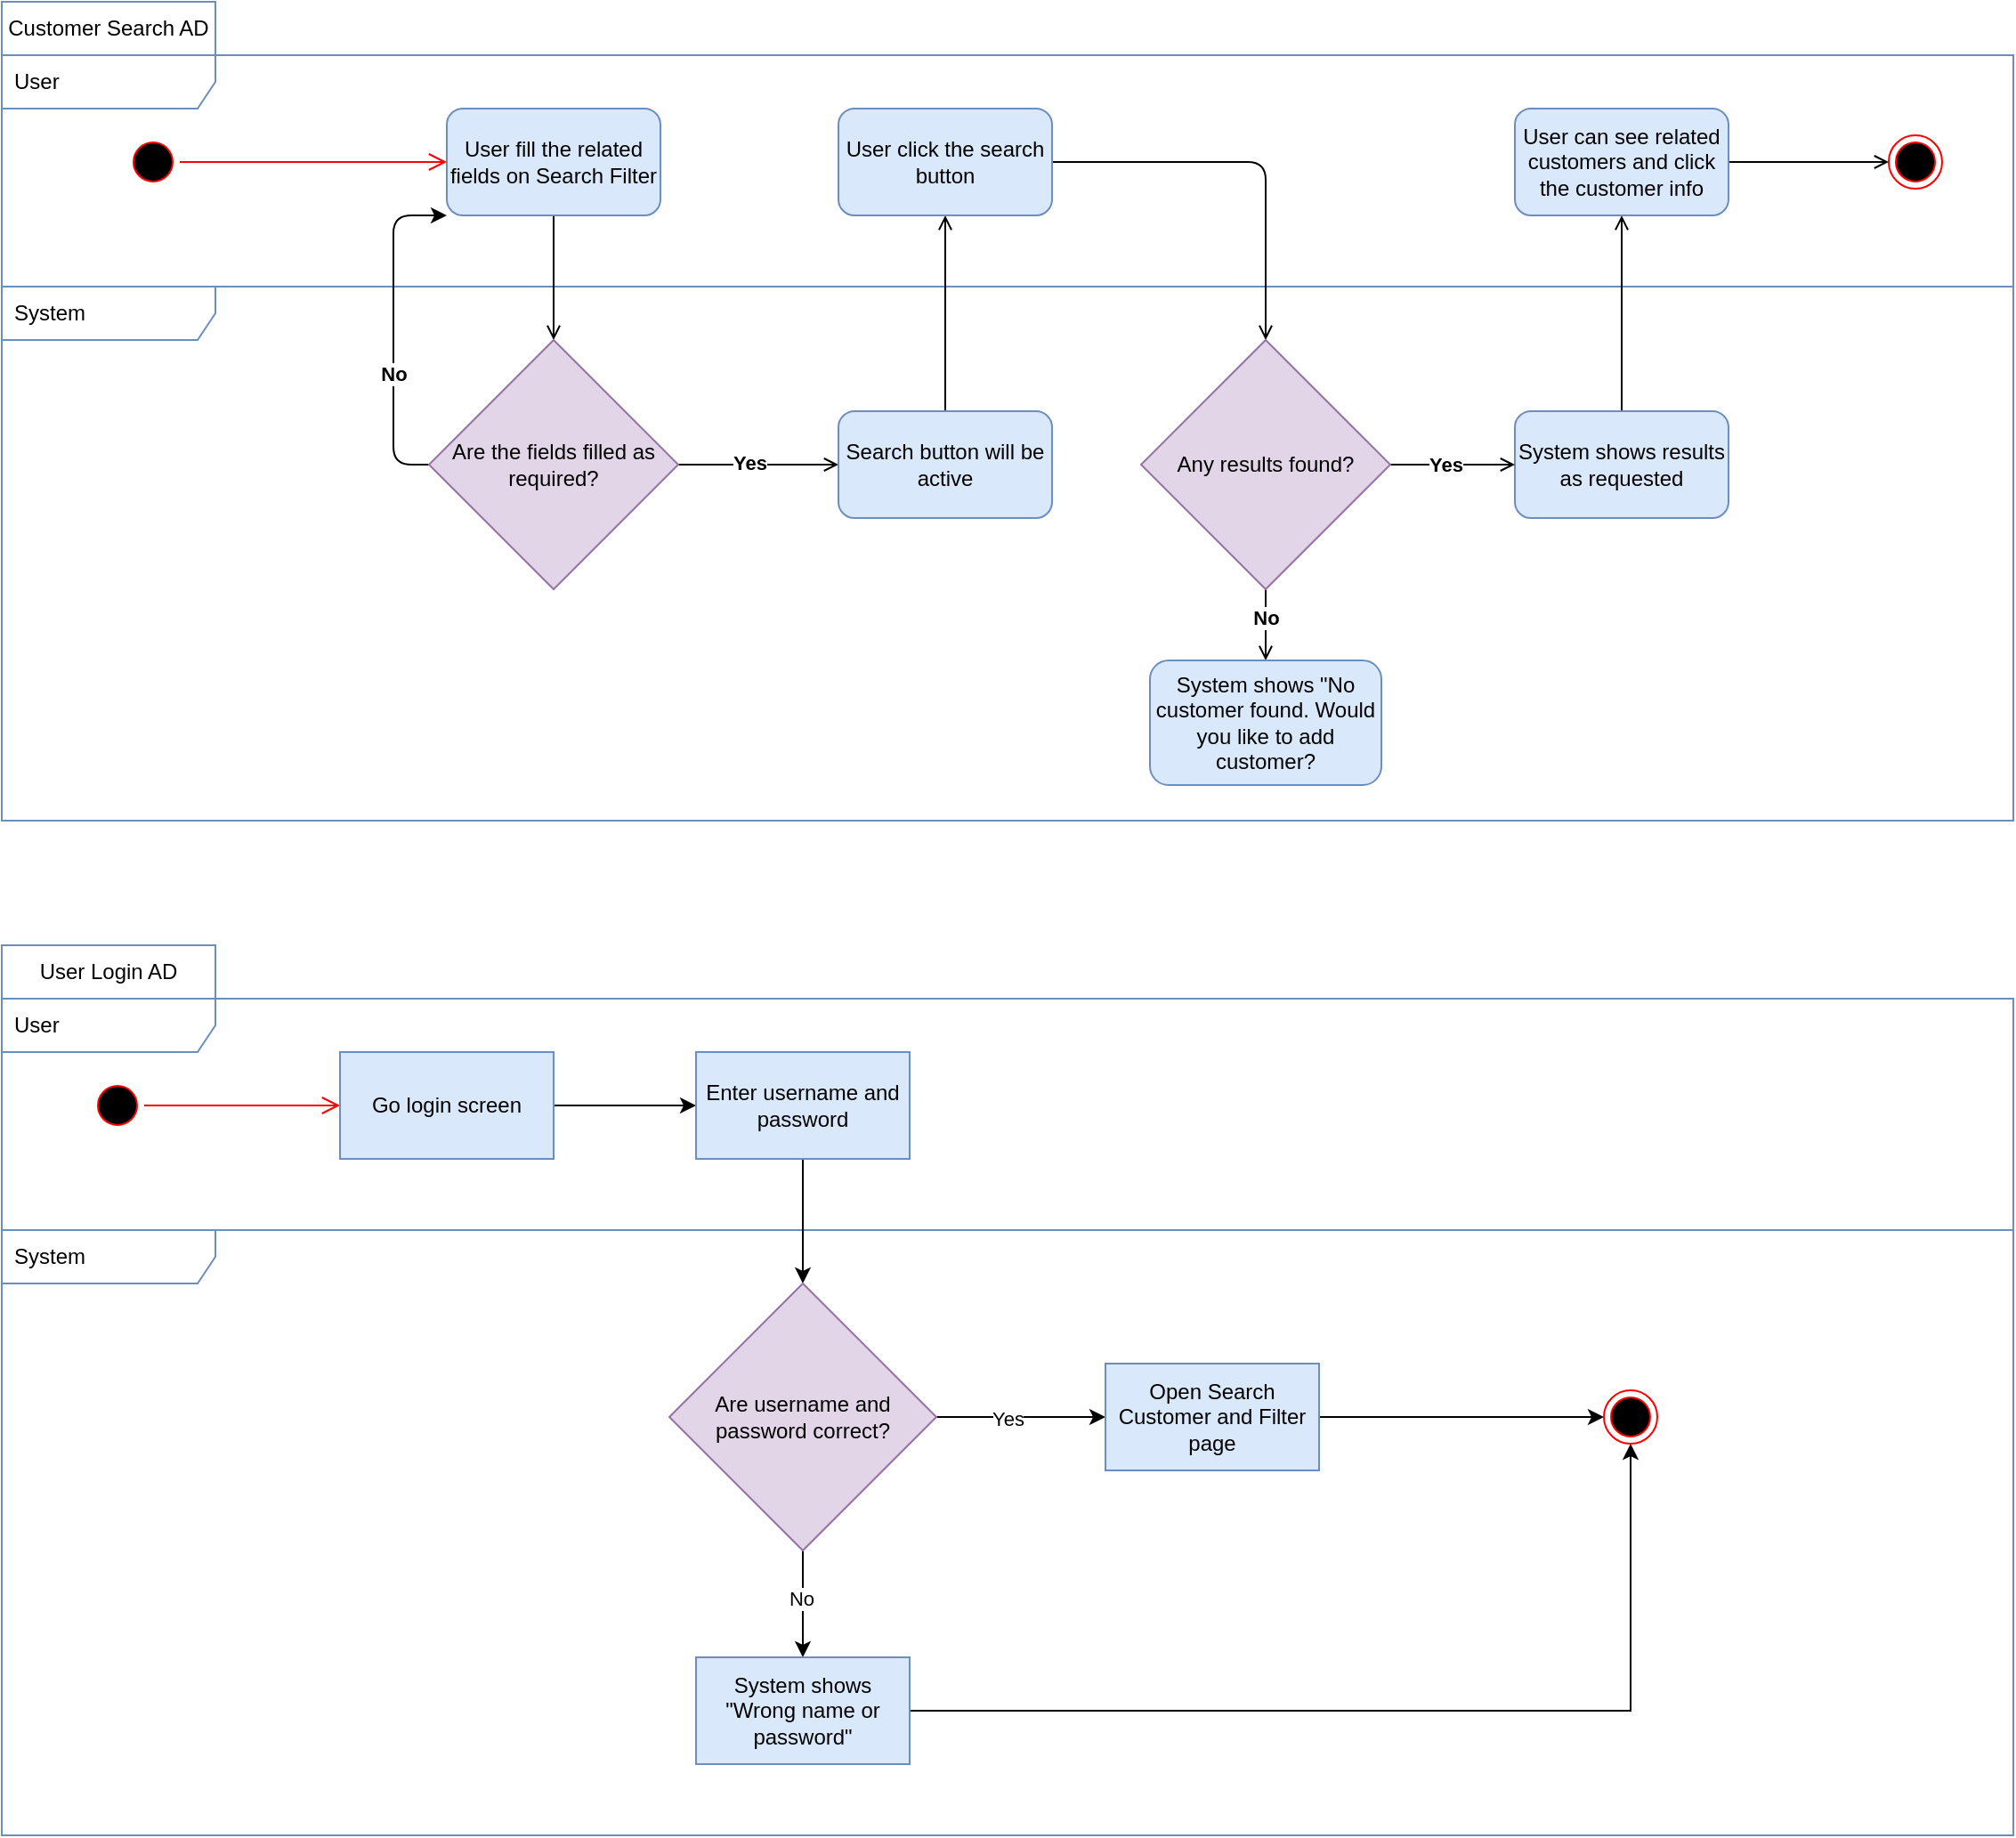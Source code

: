 <mxfile version="20.7.2" type="github">
  <diagram id="SmYG5MukR3YPICphpjvJ" name="Page-1">
    <mxGraphModel dx="1434" dy="1807" grid="1" gridSize="10" guides="1" tooltips="1" connect="1" arrows="1" fold="1" page="1" pageScale="1" pageWidth="850" pageHeight="1100" math="0" shadow="0">
      <root>
        <mxCell id="0" />
        <mxCell id="1" parent="0" />
        <mxCell id="dnO-d9EWTdy368bAa7Uc-15" value="System" style="shape=umlFrame;whiteSpace=wrap;html=1;width=120;height=30;boundedLbl=1;verticalAlign=middle;align=left;spacingLeft=5;fillColor=none;strokeColor=#6c8ebf;" vertex="1" parent="1">
          <mxGeometry x="10" y="-920" width="1130" height="300" as="geometry" />
        </mxCell>
        <mxCell id="dnO-d9EWTdy368bAa7Uc-16" value="User" style="shape=umlFrame;whiteSpace=wrap;html=1;width=120;height=30;boundedLbl=1;verticalAlign=middle;align=left;spacingLeft=5;fillColor=none;strokeColor=#6c8ebf;" vertex="1" parent="1">
          <mxGeometry x="10" y="-1050" width="1130" height="130" as="geometry" />
        </mxCell>
        <mxCell id="dnO-d9EWTdy368bAa7Uc-19" value="" style="edgeStyle=orthogonalEdgeStyle;rounded=1;orthogonalLoop=1;jettySize=auto;html=1;endArrow=open;endFill=0;" edge="1" parent="1" source="dnO-d9EWTdy368bAa7Uc-20" target="dnO-d9EWTdy368bAa7Uc-25">
          <mxGeometry relative="1" as="geometry" />
        </mxCell>
        <mxCell id="dnO-d9EWTdy368bAa7Uc-20" value="User fill the related fields on Search Filter" style="rounded=1;whiteSpace=wrap;html=1;fillStyle=auto;fillColor=#dae8fc;strokeColor=#6c8ebf;" vertex="1" parent="1">
          <mxGeometry x="260" y="-1020" width="120" height="60" as="geometry" />
        </mxCell>
        <mxCell id="dnO-d9EWTdy368bAa7Uc-21" value="" style="edgeStyle=orthogonalEdgeStyle;rounded=0;orthogonalLoop=1;jettySize=auto;html=1;endArrow=open;endFill=0;" edge="1" parent="1" source="dnO-d9EWTdy368bAa7Uc-25" target="dnO-d9EWTdy368bAa7Uc-27">
          <mxGeometry relative="1" as="geometry" />
        </mxCell>
        <mxCell id="dnO-d9EWTdy368bAa7Uc-22" value="Yes" style="edgeLabel;html=1;align=center;verticalAlign=middle;resizable=0;points=[];fontStyle=1" vertex="1" connectable="0" parent="dnO-d9EWTdy368bAa7Uc-21">
          <mxGeometry x="-0.119" y="1" relative="1" as="geometry">
            <mxPoint as="offset" />
          </mxGeometry>
        </mxCell>
        <mxCell id="dnO-d9EWTdy368bAa7Uc-23" style="edgeStyle=orthogonalEdgeStyle;rounded=1;orthogonalLoop=1;jettySize=auto;html=1;entryX=0;entryY=1;entryDx=0;entryDy=0;" edge="1" parent="1" source="dnO-d9EWTdy368bAa7Uc-25" target="dnO-d9EWTdy368bAa7Uc-20">
          <mxGeometry relative="1" as="geometry">
            <Array as="points">
              <mxPoint x="230" y="-820" />
              <mxPoint x="230" y="-960" />
            </Array>
          </mxGeometry>
        </mxCell>
        <mxCell id="dnO-d9EWTdy368bAa7Uc-24" value="No" style="edgeLabel;html=1;align=center;verticalAlign=middle;resizable=0;points=[];fontStyle=1" vertex="1" connectable="0" parent="dnO-d9EWTdy368bAa7Uc-23">
          <mxGeometry x="-0.255" relative="1" as="geometry">
            <mxPoint as="offset" />
          </mxGeometry>
        </mxCell>
        <mxCell id="dnO-d9EWTdy368bAa7Uc-25" value="Are the fields filled as required?" style="rhombus;whiteSpace=wrap;html=1;fillColor=#e1d5e7;rounded=0;fillStyle=auto;strokeColor=#9673a6;" vertex="1" parent="1">
          <mxGeometry x="250" y="-890" width="140" height="140" as="geometry" />
        </mxCell>
        <mxCell id="dnO-d9EWTdy368bAa7Uc-26" value="" style="edgeStyle=orthogonalEdgeStyle;rounded=1;orthogonalLoop=1;jettySize=auto;html=1;endArrow=open;endFill=0;" edge="1" parent="1" source="dnO-d9EWTdy368bAa7Uc-27" target="dnO-d9EWTdy368bAa7Uc-29">
          <mxGeometry relative="1" as="geometry" />
        </mxCell>
        <mxCell id="dnO-d9EWTdy368bAa7Uc-27" value="Search button will be active" style="whiteSpace=wrap;html=1;fillColor=#dae8fc;rounded=1;fillStyle=auto;strokeColor=#6c8ebf;" vertex="1" parent="1">
          <mxGeometry x="480" y="-850" width="120" height="60" as="geometry" />
        </mxCell>
        <mxCell id="dnO-d9EWTdy368bAa7Uc-28" style="edgeStyle=orthogonalEdgeStyle;rounded=1;orthogonalLoop=1;jettySize=auto;html=1;exitX=1;exitY=0.5;exitDx=0;exitDy=0;entryX=0.5;entryY=0;entryDx=0;entryDy=0;endArrow=open;endFill=0;" edge="1" parent="1" source="dnO-d9EWTdy368bAa7Uc-29" target="dnO-d9EWTdy368bAa7Uc-38">
          <mxGeometry relative="1" as="geometry" />
        </mxCell>
        <mxCell id="dnO-d9EWTdy368bAa7Uc-29" value="User click the search button" style="whiteSpace=wrap;html=1;fillColor=#dae8fc;rounded=1;fillStyle=auto;strokeColor=#6c8ebf;" vertex="1" parent="1">
          <mxGeometry x="480" y="-1020" width="120" height="60" as="geometry" />
        </mxCell>
        <mxCell id="dnO-d9EWTdy368bAa7Uc-30" value="" style="edgeStyle=orthogonalEdgeStyle;rounded=1;orthogonalLoop=1;jettySize=auto;html=1;endArrow=open;endFill=0;" edge="1" parent="1" source="dnO-d9EWTdy368bAa7Uc-31" target="dnO-d9EWTdy368bAa7Uc-33">
          <mxGeometry relative="1" as="geometry" />
        </mxCell>
        <mxCell id="dnO-d9EWTdy368bAa7Uc-31" value="System shows results as requested" style="whiteSpace=wrap;html=1;fillColor=#dae8fc;rounded=1;fillStyle=auto;strokeColor=#6c8ebf;" vertex="1" parent="1">
          <mxGeometry x="860" y="-850" width="120" height="60" as="geometry" />
        </mxCell>
        <mxCell id="dnO-d9EWTdy368bAa7Uc-32" style="edgeStyle=orthogonalEdgeStyle;rounded=1;orthogonalLoop=1;jettySize=auto;html=1;exitX=1;exitY=0.5;exitDx=0;exitDy=0;entryX=0;entryY=0.5;entryDx=0;entryDy=0;endArrow=open;endFill=0;" edge="1" parent="1" source="dnO-d9EWTdy368bAa7Uc-33">
          <mxGeometry relative="1" as="geometry">
            <mxPoint x="1070" y="-990" as="targetPoint" />
          </mxGeometry>
        </mxCell>
        <mxCell id="dnO-d9EWTdy368bAa7Uc-33" value="User can see related customers and click the customer info" style="whiteSpace=wrap;html=1;fillColor=#dae8fc;rounded=1;fillStyle=auto;strokeColor=#6c8ebf;" vertex="1" parent="1">
          <mxGeometry x="860" y="-1020" width="120" height="60" as="geometry" />
        </mxCell>
        <mxCell id="dnO-d9EWTdy368bAa7Uc-34" style="edgeStyle=orthogonalEdgeStyle;rounded=0;orthogonalLoop=1;jettySize=auto;html=1;exitX=1;exitY=0.5;exitDx=0;exitDy=0;entryX=0;entryY=0.5;entryDx=0;entryDy=0;endArrow=open;endFill=0;" edge="1" parent="1" source="dnO-d9EWTdy368bAa7Uc-38" target="dnO-d9EWTdy368bAa7Uc-31">
          <mxGeometry relative="1" as="geometry" />
        </mxCell>
        <mxCell id="dnO-d9EWTdy368bAa7Uc-35" value="Yes" style="edgeLabel;html=1;align=center;verticalAlign=middle;resizable=0;points=[];fontStyle=1" vertex="1" connectable="0" parent="dnO-d9EWTdy368bAa7Uc-34">
          <mxGeometry x="-0.119" relative="1" as="geometry">
            <mxPoint as="offset" />
          </mxGeometry>
        </mxCell>
        <mxCell id="dnO-d9EWTdy368bAa7Uc-36" value="" style="edgeStyle=orthogonalEdgeStyle;rounded=1;orthogonalLoop=1;jettySize=auto;html=1;endArrow=open;endFill=0;" edge="1" parent="1" source="dnO-d9EWTdy368bAa7Uc-38" target="dnO-d9EWTdy368bAa7Uc-39">
          <mxGeometry relative="1" as="geometry" />
        </mxCell>
        <mxCell id="dnO-d9EWTdy368bAa7Uc-37" value="No" style="edgeLabel;html=1;align=center;verticalAlign=middle;resizable=0;points=[];fontStyle=1" vertex="1" connectable="0" parent="dnO-d9EWTdy368bAa7Uc-36">
          <mxGeometry x="-0.215" relative="1" as="geometry">
            <mxPoint as="offset" />
          </mxGeometry>
        </mxCell>
        <mxCell id="dnO-d9EWTdy368bAa7Uc-38" value="Any results found?" style="rhombus;whiteSpace=wrap;html=1;fillColor=#e1d5e7;rounded=0;fillStyle=auto;strokeColor=#9673a6;" vertex="1" parent="1">
          <mxGeometry x="650" y="-890" width="140" height="140" as="geometry" />
        </mxCell>
        <mxCell id="dnO-d9EWTdy368bAa7Uc-39" value="System shows &quot;No customer found. Would you like to add customer?" style="whiteSpace=wrap;html=1;fillColor=#dae8fc;rounded=1;fillStyle=auto;strokeColor=#6c8ebf;glass=0;" vertex="1" parent="1">
          <mxGeometry x="655" y="-710" width="130" height="70" as="geometry" />
        </mxCell>
        <mxCell id="dnO-d9EWTdy368bAa7Uc-40" value="" style="ellipse;html=1;shape=startState;fillColor=#000000;strokeColor=#ff0000;" vertex="1" parent="1">
          <mxGeometry x="80" y="-1005" width="30" height="30" as="geometry" />
        </mxCell>
        <mxCell id="dnO-d9EWTdy368bAa7Uc-41" value="" style="edgeStyle=orthogonalEdgeStyle;html=1;verticalAlign=bottom;endArrow=open;endSize=8;strokeColor=#ff0000;rounded=0;entryX=0;entryY=0.5;entryDx=0;entryDy=0;" edge="1" parent="1" source="dnO-d9EWTdy368bAa7Uc-40" target="dnO-d9EWTdy368bAa7Uc-20">
          <mxGeometry relative="1" as="geometry">
            <mxPoint x="115" y="-800" as="targetPoint" />
          </mxGeometry>
        </mxCell>
        <mxCell id="dnO-d9EWTdy368bAa7Uc-42" value="" style="ellipse;html=1;shape=endState;fillColor=#000000;strokeColor=#ff0000;" vertex="1" parent="1">
          <mxGeometry x="1070" y="-1005" width="30" height="30" as="geometry" />
        </mxCell>
        <mxCell id="dnO-d9EWTdy368bAa7Uc-59" value="Customer Search AD" style="rounded=0;whiteSpace=wrap;html=1;fillColor=none;strokeColor=#6c8ebf;" vertex="1" parent="1">
          <mxGeometry x="10" y="-1080" width="120" height="30" as="geometry" />
        </mxCell>
        <mxCell id="dnO-d9EWTdy368bAa7Uc-61" value="System" style="shape=umlFrame;whiteSpace=wrap;html=1;width=120;height=30;boundedLbl=1;verticalAlign=middle;align=left;spacingLeft=5;fillColor=none;strokeColor=#6c8ebf;" vertex="1" parent="1">
          <mxGeometry x="10" y="-390" width="1130" height="340" as="geometry" />
        </mxCell>
        <mxCell id="dnO-d9EWTdy368bAa7Uc-62" value="User" style="shape=umlFrame;whiteSpace=wrap;html=1;width=120;height=30;boundedLbl=1;verticalAlign=middle;align=left;spacingLeft=5;fillColor=none;strokeColor=#6c8ebf;" vertex="1" parent="1">
          <mxGeometry x="10" y="-520" width="1130" height="130" as="geometry" />
        </mxCell>
        <mxCell id="dnO-d9EWTdy368bAa7Uc-63" value="" style="ellipse;html=1;shape=startState;fillColor=#000000;strokeColor=#ff0000;" vertex="1" parent="1">
          <mxGeometry x="60" y="-475" width="30" height="30" as="geometry" />
        </mxCell>
        <mxCell id="dnO-d9EWTdy368bAa7Uc-64" value="" style="edgeStyle=orthogonalEdgeStyle;html=1;verticalAlign=bottom;endArrow=open;endSize=8;strokeColor=#ff0000;rounded=0;entryX=0;entryY=0.5;entryDx=0;entryDy=0;" edge="1" parent="1" source="dnO-d9EWTdy368bAa7Uc-63" target="dnO-d9EWTdy368bAa7Uc-66">
          <mxGeometry relative="1" as="geometry">
            <mxPoint x="75" y="-385" as="targetPoint" />
          </mxGeometry>
        </mxCell>
        <mxCell id="dnO-d9EWTdy368bAa7Uc-65" value="" style="edgeStyle=orthogonalEdgeStyle;rounded=0;orthogonalLoop=1;jettySize=auto;html=1;" edge="1" parent="1" source="dnO-d9EWTdy368bAa7Uc-66" target="dnO-d9EWTdy368bAa7Uc-68">
          <mxGeometry relative="1" as="geometry" />
        </mxCell>
        <mxCell id="dnO-d9EWTdy368bAa7Uc-66" value="Go login screen" style="whiteSpace=wrap;html=1;fillColor=#dae8fc;strokeColor=#6c8ebf;" vertex="1" parent="1">
          <mxGeometry x="200" y="-490" width="120" height="60" as="geometry" />
        </mxCell>
        <mxCell id="dnO-d9EWTdy368bAa7Uc-67" value="" style="edgeStyle=orthogonalEdgeStyle;rounded=0;orthogonalLoop=1;jettySize=auto;html=1;" edge="1" parent="1" source="dnO-d9EWTdy368bAa7Uc-68" target="dnO-d9EWTdy368bAa7Uc-73">
          <mxGeometry relative="1" as="geometry" />
        </mxCell>
        <mxCell id="dnO-d9EWTdy368bAa7Uc-68" value="Enter username and password" style="whiteSpace=wrap;html=1;fillColor=#dae8fc;strokeColor=#6c8ebf;" vertex="1" parent="1">
          <mxGeometry x="400" y="-490" width="120" height="60" as="geometry" />
        </mxCell>
        <mxCell id="dnO-d9EWTdy368bAa7Uc-69" value="" style="edgeStyle=orthogonalEdgeStyle;rounded=0;orthogonalLoop=1;jettySize=auto;html=1;" edge="1" parent="1" source="dnO-d9EWTdy368bAa7Uc-73" target="dnO-d9EWTdy368bAa7Uc-75">
          <mxGeometry relative="1" as="geometry" />
        </mxCell>
        <mxCell id="dnO-d9EWTdy368bAa7Uc-70" value="Yes" style="edgeLabel;html=1;align=center;verticalAlign=middle;resizable=0;points=[];" vertex="1" connectable="0" parent="dnO-d9EWTdy368bAa7Uc-69">
          <mxGeometry x="-0.171" y="-1" relative="1" as="geometry">
            <mxPoint as="offset" />
          </mxGeometry>
        </mxCell>
        <mxCell id="dnO-d9EWTdy368bAa7Uc-71" value="" style="edgeStyle=orthogonalEdgeStyle;rounded=0;orthogonalLoop=1;jettySize=auto;html=1;" edge="1" parent="1" source="dnO-d9EWTdy368bAa7Uc-73" target="dnO-d9EWTdy368bAa7Uc-77">
          <mxGeometry relative="1" as="geometry" />
        </mxCell>
        <mxCell id="dnO-d9EWTdy368bAa7Uc-72" value="No" style="edgeLabel;html=1;align=center;verticalAlign=middle;resizable=0;points=[];" vertex="1" connectable="0" parent="dnO-d9EWTdy368bAa7Uc-71">
          <mxGeometry x="-0.101" y="-1" relative="1" as="geometry">
            <mxPoint as="offset" />
          </mxGeometry>
        </mxCell>
        <mxCell id="dnO-d9EWTdy368bAa7Uc-73" value="Are username and password correct?" style="rhombus;whiteSpace=wrap;html=1;fillColor=#e1d5e7;strokeColor=#9673a6;" vertex="1" parent="1">
          <mxGeometry x="385" y="-360" width="150" height="150" as="geometry" />
        </mxCell>
        <mxCell id="dnO-d9EWTdy368bAa7Uc-74" style="edgeStyle=orthogonalEdgeStyle;rounded=0;orthogonalLoop=1;jettySize=auto;html=1;entryX=0;entryY=0.5;entryDx=0;entryDy=0;" edge="1" parent="1" source="dnO-d9EWTdy368bAa7Uc-75" target="dnO-d9EWTdy368bAa7Uc-78">
          <mxGeometry relative="1" as="geometry" />
        </mxCell>
        <mxCell id="dnO-d9EWTdy368bAa7Uc-75" value="Open Search Customer and Filter page" style="whiteSpace=wrap;html=1;fillColor=#dae8fc;strokeColor=#6c8ebf;" vertex="1" parent="1">
          <mxGeometry x="630" y="-315" width="120" height="60" as="geometry" />
        </mxCell>
        <mxCell id="dnO-d9EWTdy368bAa7Uc-76" style="edgeStyle=orthogonalEdgeStyle;rounded=0;orthogonalLoop=1;jettySize=auto;html=1;entryX=0.5;entryY=1;entryDx=0;entryDy=0;" edge="1" parent="1" source="dnO-d9EWTdy368bAa7Uc-77" target="dnO-d9EWTdy368bAa7Uc-78">
          <mxGeometry relative="1" as="geometry" />
        </mxCell>
        <mxCell id="dnO-d9EWTdy368bAa7Uc-77" value="System shows &quot;Wrong name or password&quot;" style="whiteSpace=wrap;html=1;fillColor=#dae8fc;strokeColor=#6c8ebf;" vertex="1" parent="1">
          <mxGeometry x="400" y="-150" width="120" height="60" as="geometry" />
        </mxCell>
        <mxCell id="dnO-d9EWTdy368bAa7Uc-78" value="" style="ellipse;html=1;shape=endState;fillColor=#000000;strokeColor=#ff0000;" vertex="1" parent="1">
          <mxGeometry x="910" y="-300" width="30" height="30" as="geometry" />
        </mxCell>
        <mxCell id="dnO-d9EWTdy368bAa7Uc-79" value="User Login AD" style="rounded=0;whiteSpace=wrap;html=1;fillColor=none;strokeColor=#6c8ebf;" vertex="1" parent="1">
          <mxGeometry x="10" y="-550" width="120" height="30" as="geometry" />
        </mxCell>
      </root>
    </mxGraphModel>
  </diagram>
</mxfile>
